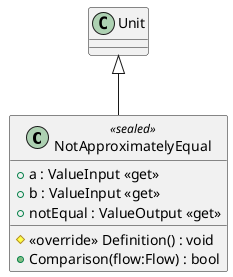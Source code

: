 @startuml
class NotApproximatelyEqual <<sealed>> {
    + a : ValueInput <<get>>
    + b : ValueInput <<get>>
    + notEqual : ValueOutput <<get>>
    # <<override>> Definition() : void
    + Comparison(flow:Flow) : bool
}
Unit <|-- NotApproximatelyEqual
@enduml
